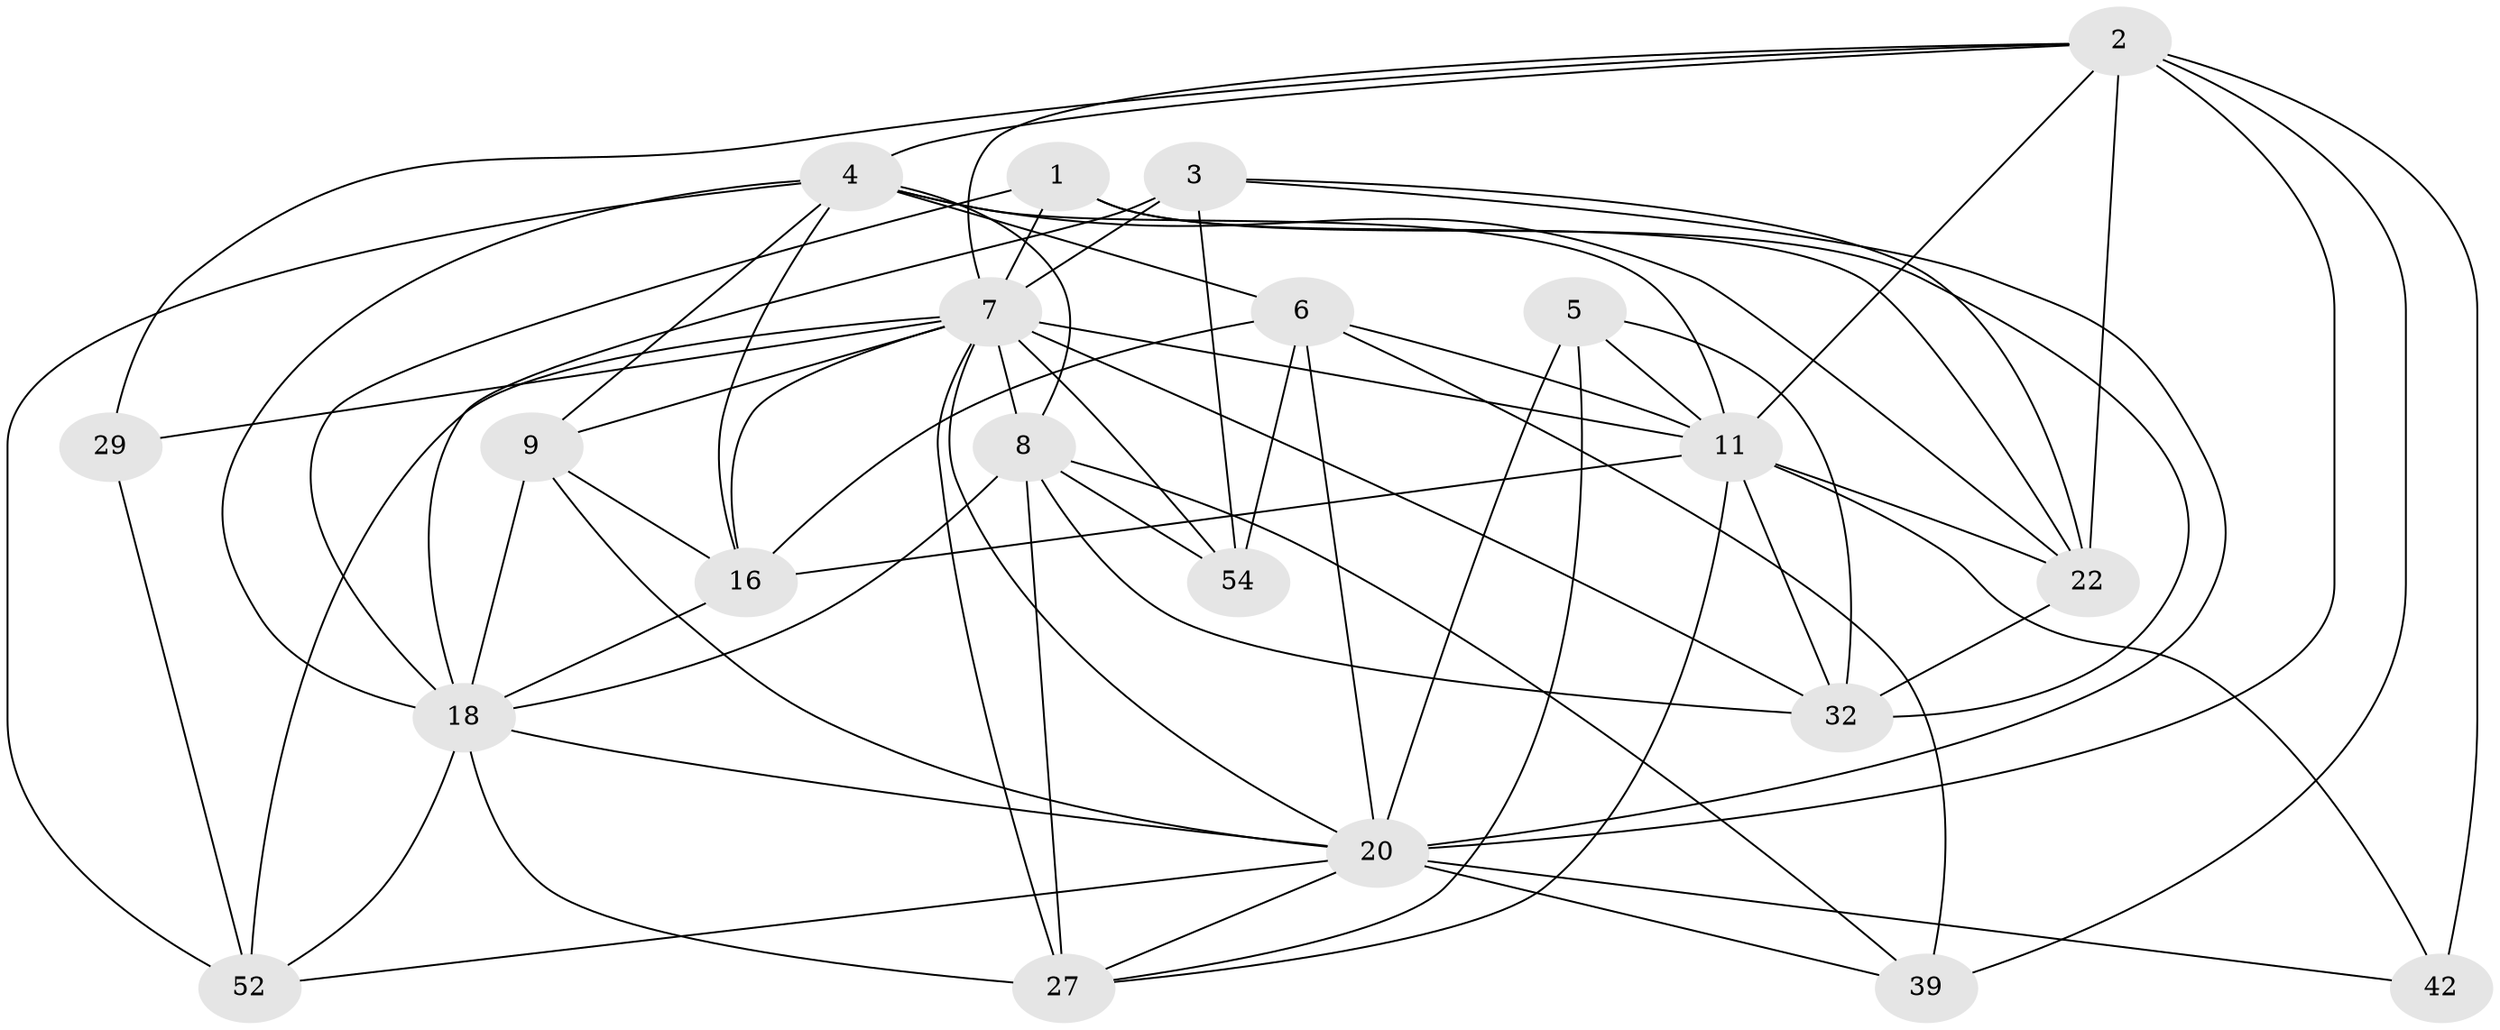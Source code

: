 // original degree distribution, {4: 1.0}
// Generated by graph-tools (version 1.1) at 2025/20/03/04/25 18:20:44]
// undirected, 21 vertices, 67 edges
graph export_dot {
graph [start="1"]
  node [color=gray90,style=filled];
  1 [super="+55+50"];
  2 [super="+13+40+49"];
  3 [super="+10"];
  4 [super="+17+56+45"];
  5 [super="+21+28"];
  6 [super="+69+63"];
  7 [super="+36+35+14"];
  8 [super="+15+37"];
  9 [super="+30"];
  11 [super="+31+12+26"];
  16 [super="+19"];
  18 [super="+41+38+67"];
  20 [super="+23+64+44"];
  22 [super="+25"];
  27 [super="+65+58"];
  29;
  32 [super="+71+51"];
  39;
  42;
  52 [super="+68+60"];
  54;
  1 -- 18 [weight=2];
  1 -- 22;
  1 -- 7 [weight=3];
  1 -- 32 [weight=2];
  2 -- 42 [weight=2];
  2 -- 11;
  2 -- 29 [weight=2];
  2 -- 39;
  2 -- 7;
  2 -- 22;
  2 -- 20 [weight=2];
  2 -- 4 [weight=2];
  3 -- 18;
  3 -- 20 [weight=2];
  3 -- 54;
  3 -- 7 [weight=3];
  3 -- 22;
  4 -- 11;
  4 -- 52 [weight=3];
  4 -- 6 [weight=2];
  4 -- 22;
  4 -- 16 [weight=2];
  4 -- 9;
  4 -- 8;
  4 -- 18;
  5 -- 27;
  5 -- 32 [weight=2];
  5 -- 20 [weight=2];
  5 -- 11;
  6 -- 16 [weight=2];
  6 -- 54;
  6 -- 39;
  6 -- 11;
  6 -- 20;
  7 -- 27;
  7 -- 52;
  7 -- 8;
  7 -- 11;
  7 -- 9;
  7 -- 32;
  7 -- 16;
  7 -- 20 [weight=2];
  7 -- 54;
  7 -- 29;
  8 -- 39;
  8 -- 27 [weight=2];
  8 -- 32;
  8 -- 54;
  8 -- 18;
  9 -- 20 [weight=2];
  9 -- 16;
  9 -- 18;
  11 -- 22;
  11 -- 27;
  11 -- 42;
  11 -- 16;
  11 -- 32;
  16 -- 18;
  18 -- 27 [weight=2];
  18 -- 52 [weight=2];
  18 -- 20;
  20 -- 27;
  20 -- 39;
  20 -- 52;
  20 -- 42;
  22 -- 32;
  29 -- 52;
}
